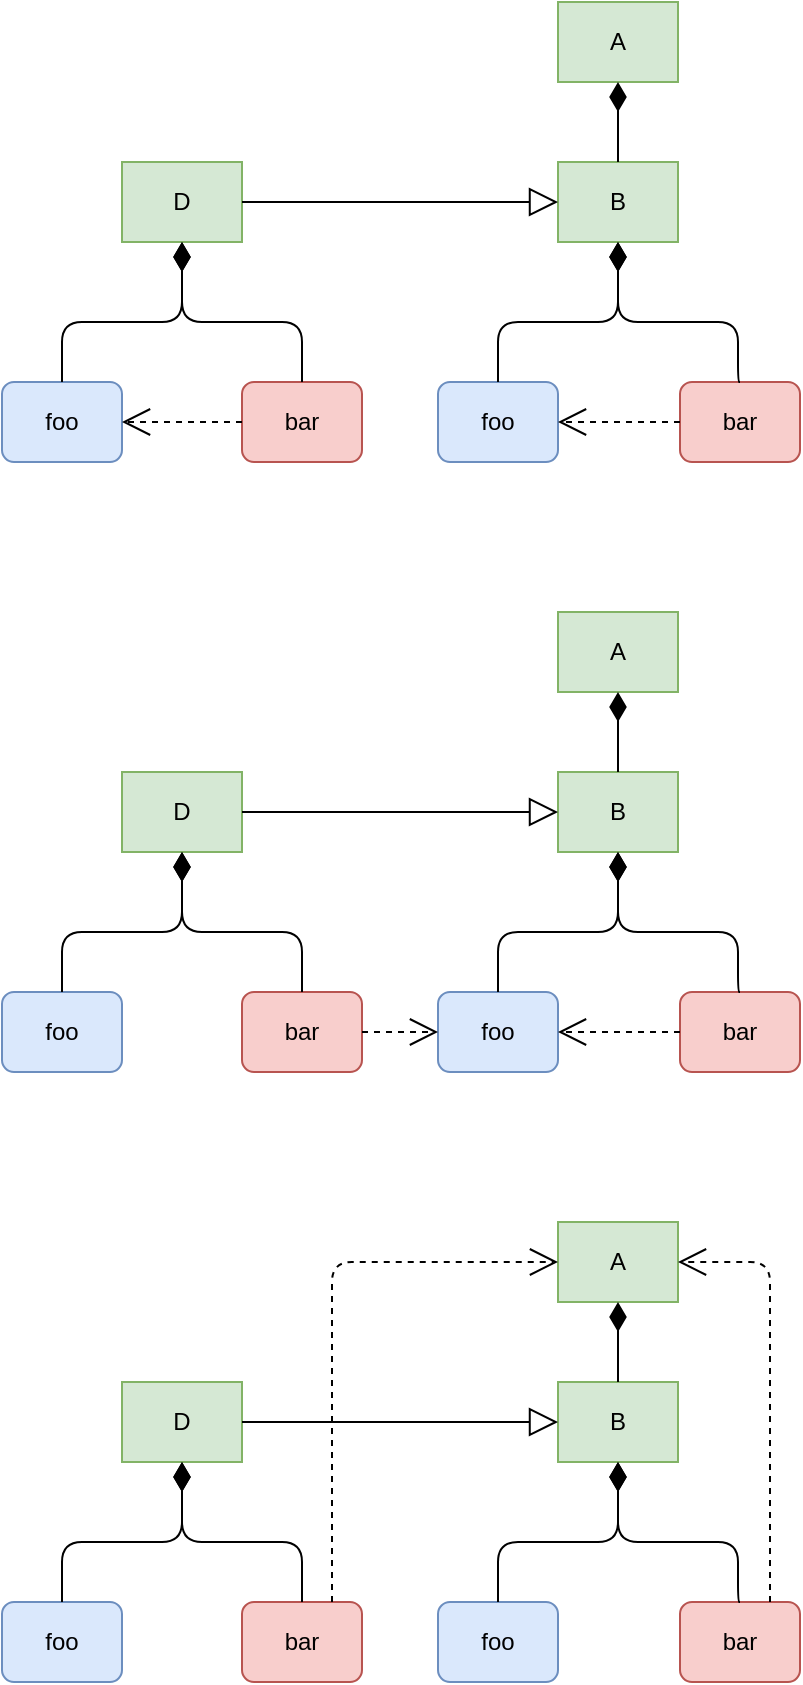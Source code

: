 <mxfile version="13.6.2" type="device"><diagram id="m_EPO4i9GyNIxP_G-OGp" name="Page-1"><mxGraphModel dx="1088" dy="968" grid="1" gridSize="10" guides="1" tooltips="1" connect="1" arrows="1" fold="1" page="1" pageScale="1" pageWidth="827" pageHeight="1169" math="0" shadow="0"><root><mxCell id="0"/><mxCell id="1" parent="0"/><mxCell id="fGiJlLng7dTFFNnTPy8S-1" value="A" style="rounded=0;whiteSpace=wrap;html=1;fillColor=#d5e8d4;strokeColor=#82b366;" vertex="1" parent="1"><mxGeometry x="380" y="280" width="60" height="40" as="geometry"/></mxCell><mxCell id="fGiJlLng7dTFFNnTPy8S-2" value="B" style="rounded=0;whiteSpace=wrap;html=1;fillColor=#d5e8d4;strokeColor=#82b366;" vertex="1" parent="1"><mxGeometry x="380" y="360" width="60" height="40" as="geometry"/></mxCell><mxCell id="fGiJlLng7dTFFNnTPy8S-3" value="foo" style="rounded=1;whiteSpace=wrap;html=1;fillColor=#dae8fc;strokeColor=#6c8ebf;" vertex="1" parent="1"><mxGeometry x="320" y="470" width="60" height="40" as="geometry"/></mxCell><mxCell id="fGiJlLng7dTFFNnTPy8S-4" value="bar" style="rounded=1;whiteSpace=wrap;html=1;fillColor=#f8cecc;strokeColor=#b85450;" vertex="1" parent="1"><mxGeometry x="441" y="470" width="60" height="40" as="geometry"/></mxCell><mxCell id="fGiJlLng7dTFFNnTPy8S-6" value="D" style="rounded=0;whiteSpace=wrap;html=1;fillColor=#d5e8d4;strokeColor=#82b366;" vertex="1" parent="1"><mxGeometry x="162" y="360" width="60" height="40" as="geometry"/></mxCell><mxCell id="fGiJlLng7dTFFNnTPy8S-7" value="foo" style="rounded=1;whiteSpace=wrap;html=1;fillColor=#dae8fc;strokeColor=#6c8ebf;" vertex="1" parent="1"><mxGeometry x="102" y="470" width="60" height="40" as="geometry"/></mxCell><mxCell id="fGiJlLng7dTFFNnTPy8S-8" value="bar" style="rounded=1;whiteSpace=wrap;html=1;fillColor=#f8cecc;strokeColor=#b85450;" vertex="1" parent="1"><mxGeometry x="222" y="470" width="60" height="40" as="geometry"/></mxCell><mxCell id="fGiJlLng7dTFFNnTPy8S-10" value="" style="endArrow=block;endSize=12;endFill=0;html=1;entryX=0;entryY=0.5;entryDx=0;entryDy=0;exitX=1;exitY=0.5;exitDx=0;exitDy=0;" edge="1" parent="1" source="fGiJlLng7dTFFNnTPy8S-6" target="fGiJlLng7dTFFNnTPy8S-2"><mxGeometry width="160" relative="1" as="geometry"><mxPoint x="631" y="380" as="sourcePoint"/><mxPoint x="441" y="380" as="targetPoint"/></mxGeometry></mxCell><mxCell id="fGiJlLng7dTFFNnTPy8S-11" value="" style="endArrow=diamondThin;endFill=1;endSize=12;html=1;entryX=0.5;entryY=1;entryDx=0;entryDy=0;exitX=0.5;exitY=0;exitDx=0;exitDy=0;" edge="1" parent="1" source="fGiJlLng7dTFFNnTPy8S-2" target="fGiJlLng7dTFFNnTPy8S-1"><mxGeometry width="160" relative="1" as="geometry"><mxPoint x="400" y="490" as="sourcePoint"/><mxPoint x="560" y="490" as="targetPoint"/></mxGeometry></mxCell><mxCell id="fGiJlLng7dTFFNnTPy8S-12" value="" style="endArrow=diamondThin;endFill=1;endSize=12;html=1;entryX=0.5;entryY=1;entryDx=0;entryDy=0;exitX=0.5;exitY=0;exitDx=0;exitDy=0;edgeStyle=orthogonalEdgeStyle;" edge="1" parent="1" source="fGiJlLng7dTFFNnTPy8S-3" target="fGiJlLng7dTFFNnTPy8S-2"><mxGeometry width="160" relative="1" as="geometry"><mxPoint x="420" y="370" as="sourcePoint"/><mxPoint x="420" y="310" as="targetPoint"/><Array as="points"><mxPoint x="350" y="440"/><mxPoint x="410" y="440"/></Array></mxGeometry></mxCell><mxCell id="fGiJlLng7dTFFNnTPy8S-13" value="" style="endArrow=diamondThin;endFill=1;endSize=12;html=1;entryX=0.5;entryY=1;entryDx=0;entryDy=0;exitX=0.5;exitY=0;exitDx=0;exitDy=0;edgeStyle=orthogonalEdgeStyle;" edge="1" parent="1" source="fGiJlLng7dTFFNnTPy8S-4" target="fGiJlLng7dTFFNnTPy8S-2"><mxGeometry width="160" relative="1" as="geometry"><mxPoint x="360" y="480" as="sourcePoint"/><mxPoint x="420" y="410" as="targetPoint"/><Array as="points"><mxPoint x="470" y="440"/><mxPoint x="410" y="440"/></Array></mxGeometry></mxCell><mxCell id="fGiJlLng7dTFFNnTPy8S-14" value="" style="endArrow=diamondThin;endFill=1;endSize=12;html=1;entryX=0.5;entryY=1;entryDx=0;entryDy=0;exitX=0.5;exitY=0;exitDx=0;exitDy=0;edgeStyle=orthogonalEdgeStyle;" edge="1" parent="1" source="fGiJlLng7dTFFNnTPy8S-7"><mxGeometry width="160" relative="1" as="geometry"><mxPoint x="132" y="470" as="sourcePoint"/><mxPoint x="192" y="400" as="targetPoint"/><Array as="points"><mxPoint x="132" y="440"/><mxPoint x="192" y="440"/></Array></mxGeometry></mxCell><mxCell id="fGiJlLng7dTFFNnTPy8S-19" value="" style="endArrow=diamondThin;endFill=1;endSize=12;html=1;entryX=0.5;entryY=1;entryDx=0;entryDy=0;exitX=0.5;exitY=0;exitDx=0;exitDy=0;edgeStyle=orthogonalEdgeStyle;" edge="1" parent="1"><mxGeometry width="160" relative="1" as="geometry"><mxPoint x="252" y="470" as="sourcePoint"/><mxPoint x="192" y="400" as="targetPoint"/><Array as="points"><mxPoint x="252" y="440"/><mxPoint x="192" y="440"/></Array></mxGeometry></mxCell><mxCell id="fGiJlLng7dTFFNnTPy8S-20" value="" style="endArrow=open;endSize=12;dashed=1;html=1;entryX=1;entryY=0.5;entryDx=0;entryDy=0;exitX=0;exitY=0.5;exitDx=0;exitDy=0;" edge="1" parent="1" source="fGiJlLng7dTFFNnTPy8S-4" target="fGiJlLng7dTFFNnTPy8S-3"><mxGeometry width="160" relative="1" as="geometry"><mxPoint x="390" y="570" as="sourcePoint"/><mxPoint x="550" y="570" as="targetPoint"/></mxGeometry></mxCell><mxCell id="fGiJlLng7dTFFNnTPy8S-21" value="" style="endArrow=open;endSize=12;dashed=1;html=1;exitX=0;exitY=0.5;exitDx=0;exitDy=0;" edge="1" parent="1" source="fGiJlLng7dTFFNnTPy8S-8"><mxGeometry width="160" relative="1" as="geometry"><mxPoint x="223" y="490" as="sourcePoint"/><mxPoint x="162" y="490" as="targetPoint"/></mxGeometry></mxCell><mxCell id="fGiJlLng7dTFFNnTPy8S-22" value="A" style="rounded=0;whiteSpace=wrap;html=1;fillColor=#d5e8d4;strokeColor=#82b366;" vertex="1" parent="1"><mxGeometry x="380" y="890" width="60" height="40" as="geometry"/></mxCell><mxCell id="fGiJlLng7dTFFNnTPy8S-23" value="B" style="rounded=0;whiteSpace=wrap;html=1;fillColor=#d5e8d4;strokeColor=#82b366;" vertex="1" parent="1"><mxGeometry x="380" y="970" width="60" height="40" as="geometry"/></mxCell><mxCell id="fGiJlLng7dTFFNnTPy8S-24" value="foo" style="rounded=1;whiteSpace=wrap;html=1;fillColor=#dae8fc;strokeColor=#6c8ebf;" vertex="1" parent="1"><mxGeometry x="320" y="1080" width="60" height="40" as="geometry"/></mxCell><mxCell id="fGiJlLng7dTFFNnTPy8S-25" value="bar" style="rounded=1;whiteSpace=wrap;html=1;fillColor=#f8cecc;strokeColor=#b85450;" vertex="1" parent="1"><mxGeometry x="441" y="1080" width="60" height="40" as="geometry"/></mxCell><mxCell id="fGiJlLng7dTFFNnTPy8S-26" value="D" style="rounded=0;whiteSpace=wrap;html=1;fillColor=#d5e8d4;strokeColor=#82b366;" vertex="1" parent="1"><mxGeometry x="162" y="970" width="60" height="40" as="geometry"/></mxCell><mxCell id="fGiJlLng7dTFFNnTPy8S-27" value="foo" style="rounded=1;whiteSpace=wrap;html=1;fillColor=#dae8fc;strokeColor=#6c8ebf;" vertex="1" parent="1"><mxGeometry x="102" y="1080" width="60" height="40" as="geometry"/></mxCell><mxCell id="fGiJlLng7dTFFNnTPy8S-28" value="bar" style="rounded=1;whiteSpace=wrap;html=1;fillColor=#f8cecc;strokeColor=#b85450;" vertex="1" parent="1"><mxGeometry x="222" y="1080" width="60" height="40" as="geometry"/></mxCell><mxCell id="fGiJlLng7dTFFNnTPy8S-29" value="" style="endArrow=block;endSize=12;endFill=0;html=1;entryX=0;entryY=0.5;entryDx=0;entryDy=0;exitX=1;exitY=0.5;exitDx=0;exitDy=0;" edge="1" parent="1" source="fGiJlLng7dTFFNnTPy8S-26" target="fGiJlLng7dTFFNnTPy8S-23"><mxGeometry width="160" relative="1" as="geometry"><mxPoint x="631" y="990" as="sourcePoint"/><mxPoint x="441" y="990" as="targetPoint"/></mxGeometry></mxCell><mxCell id="fGiJlLng7dTFFNnTPy8S-30" value="" style="endArrow=diamondThin;endFill=1;endSize=12;html=1;entryX=0.5;entryY=1;entryDx=0;entryDy=0;exitX=0.5;exitY=0;exitDx=0;exitDy=0;" edge="1" parent="1" source="fGiJlLng7dTFFNnTPy8S-23" target="fGiJlLng7dTFFNnTPy8S-22"><mxGeometry width="160" relative="1" as="geometry"><mxPoint x="400" y="1100" as="sourcePoint"/><mxPoint x="560" y="1100" as="targetPoint"/></mxGeometry></mxCell><mxCell id="fGiJlLng7dTFFNnTPy8S-31" value="" style="endArrow=diamondThin;endFill=1;endSize=12;html=1;entryX=0.5;entryY=1;entryDx=0;entryDy=0;exitX=0.5;exitY=0;exitDx=0;exitDy=0;edgeStyle=orthogonalEdgeStyle;" edge="1" parent="1" source="fGiJlLng7dTFFNnTPy8S-24" target="fGiJlLng7dTFFNnTPy8S-23"><mxGeometry width="160" relative="1" as="geometry"><mxPoint x="420" y="980" as="sourcePoint"/><mxPoint x="420" y="920" as="targetPoint"/><Array as="points"><mxPoint x="350" y="1050"/><mxPoint x="410" y="1050"/></Array></mxGeometry></mxCell><mxCell id="fGiJlLng7dTFFNnTPy8S-32" value="" style="endArrow=diamondThin;endFill=1;endSize=12;html=1;entryX=0.5;entryY=1;entryDx=0;entryDy=0;exitX=0.5;exitY=0;exitDx=0;exitDy=0;edgeStyle=orthogonalEdgeStyle;" edge="1" parent="1" source="fGiJlLng7dTFFNnTPy8S-25" target="fGiJlLng7dTFFNnTPy8S-23"><mxGeometry width="160" relative="1" as="geometry"><mxPoint x="360" y="1090" as="sourcePoint"/><mxPoint x="420" y="1020" as="targetPoint"/><Array as="points"><mxPoint x="470" y="1050"/><mxPoint x="410" y="1050"/></Array></mxGeometry></mxCell><mxCell id="fGiJlLng7dTFFNnTPy8S-33" value="" style="endArrow=diamondThin;endFill=1;endSize=12;html=1;entryX=0.5;entryY=1;entryDx=0;entryDy=0;exitX=0.5;exitY=0;exitDx=0;exitDy=0;edgeStyle=orthogonalEdgeStyle;" edge="1" parent="1" source="fGiJlLng7dTFFNnTPy8S-27"><mxGeometry width="160" relative="1" as="geometry"><mxPoint x="132" y="1080" as="sourcePoint"/><mxPoint x="192" y="1010" as="targetPoint"/><Array as="points"><mxPoint x="132" y="1050"/><mxPoint x="192" y="1050"/></Array></mxGeometry></mxCell><mxCell id="fGiJlLng7dTFFNnTPy8S-34" value="" style="endArrow=diamondThin;endFill=1;endSize=12;html=1;entryX=0.5;entryY=1;entryDx=0;entryDy=0;exitX=0.5;exitY=0;exitDx=0;exitDy=0;edgeStyle=orthogonalEdgeStyle;" edge="1" parent="1"><mxGeometry width="160" relative="1" as="geometry"><mxPoint x="252" y="1080" as="sourcePoint"/><mxPoint x="192" y="1010" as="targetPoint"/><Array as="points"><mxPoint x="252" y="1050"/><mxPoint x="192" y="1050"/></Array></mxGeometry></mxCell><mxCell id="fGiJlLng7dTFFNnTPy8S-35" value="" style="endArrow=open;endSize=12;dashed=1;html=1;entryX=1;entryY=0.5;entryDx=0;entryDy=0;exitX=0.75;exitY=0;exitDx=0;exitDy=0;edgeStyle=orthogonalEdgeStyle;" edge="1" parent="1" source="fGiJlLng7dTFFNnTPy8S-25" target="fGiJlLng7dTFFNnTPy8S-22"><mxGeometry width="160" relative="1" as="geometry"><mxPoint x="390" y="1180" as="sourcePoint"/><mxPoint x="550" y="1180" as="targetPoint"/></mxGeometry></mxCell><mxCell id="fGiJlLng7dTFFNnTPy8S-36" value="" style="endArrow=open;endSize=12;dashed=1;html=1;entryX=0;entryY=0.5;entryDx=0;entryDy=0;edgeStyle=orthogonalEdgeStyle;exitX=0.75;exitY=0;exitDx=0;exitDy=0;" edge="1" parent="1" source="fGiJlLng7dTFFNnTPy8S-28" target="fGiJlLng7dTFFNnTPy8S-22"><mxGeometry width="160" relative="1" as="geometry"><mxPoint x="223" y="1100" as="sourcePoint"/><mxPoint x="162" y="1100" as="targetPoint"/></mxGeometry></mxCell><mxCell id="fGiJlLng7dTFFNnTPy8S-37" value="A" style="rounded=0;whiteSpace=wrap;html=1;fillColor=#d5e8d4;strokeColor=#82b366;" vertex="1" parent="1"><mxGeometry x="380" y="585" width="60" height="40" as="geometry"/></mxCell><mxCell id="fGiJlLng7dTFFNnTPy8S-38" value="B" style="rounded=0;whiteSpace=wrap;html=1;fillColor=#d5e8d4;strokeColor=#82b366;" vertex="1" parent="1"><mxGeometry x="380" y="665" width="60" height="40" as="geometry"/></mxCell><mxCell id="fGiJlLng7dTFFNnTPy8S-39" value="foo" style="rounded=1;whiteSpace=wrap;html=1;fillColor=#dae8fc;strokeColor=#6c8ebf;" vertex="1" parent="1"><mxGeometry x="320" y="775" width="60" height="40" as="geometry"/></mxCell><mxCell id="fGiJlLng7dTFFNnTPy8S-40" value="bar" style="rounded=1;whiteSpace=wrap;html=1;fillColor=#f8cecc;strokeColor=#b85450;" vertex="1" parent="1"><mxGeometry x="441" y="775" width="60" height="40" as="geometry"/></mxCell><mxCell id="fGiJlLng7dTFFNnTPy8S-41" value="D" style="rounded=0;whiteSpace=wrap;html=1;fillColor=#d5e8d4;strokeColor=#82b366;" vertex="1" parent="1"><mxGeometry x="162" y="665" width="60" height="40" as="geometry"/></mxCell><mxCell id="fGiJlLng7dTFFNnTPy8S-42" value="foo" style="rounded=1;whiteSpace=wrap;html=1;fillColor=#dae8fc;strokeColor=#6c8ebf;" vertex="1" parent="1"><mxGeometry x="102" y="775" width="60" height="40" as="geometry"/></mxCell><mxCell id="fGiJlLng7dTFFNnTPy8S-43" value="bar" style="rounded=1;whiteSpace=wrap;html=1;fillColor=#f8cecc;strokeColor=#b85450;" vertex="1" parent="1"><mxGeometry x="222" y="775" width="60" height="40" as="geometry"/></mxCell><mxCell id="fGiJlLng7dTFFNnTPy8S-44" value="" style="endArrow=block;endSize=12;endFill=0;html=1;entryX=0;entryY=0.5;entryDx=0;entryDy=0;exitX=1;exitY=0.5;exitDx=0;exitDy=0;" edge="1" parent="1" source="fGiJlLng7dTFFNnTPy8S-41" target="fGiJlLng7dTFFNnTPy8S-38"><mxGeometry width="160" relative="1" as="geometry"><mxPoint x="631" y="685" as="sourcePoint"/><mxPoint x="441" y="685" as="targetPoint"/></mxGeometry></mxCell><mxCell id="fGiJlLng7dTFFNnTPy8S-45" value="" style="endArrow=diamondThin;endFill=1;endSize=12;html=1;entryX=0.5;entryY=1;entryDx=0;entryDy=0;exitX=0.5;exitY=0;exitDx=0;exitDy=0;" edge="1" parent="1" source="fGiJlLng7dTFFNnTPy8S-38" target="fGiJlLng7dTFFNnTPy8S-37"><mxGeometry width="160" relative="1" as="geometry"><mxPoint x="400" y="795" as="sourcePoint"/><mxPoint x="560" y="795" as="targetPoint"/></mxGeometry></mxCell><mxCell id="fGiJlLng7dTFFNnTPy8S-46" value="" style="endArrow=diamondThin;endFill=1;endSize=12;html=1;entryX=0.5;entryY=1;entryDx=0;entryDy=0;exitX=0.5;exitY=0;exitDx=0;exitDy=0;edgeStyle=orthogonalEdgeStyle;" edge="1" parent="1" source="fGiJlLng7dTFFNnTPy8S-39" target="fGiJlLng7dTFFNnTPy8S-38"><mxGeometry width="160" relative="1" as="geometry"><mxPoint x="420" y="675" as="sourcePoint"/><mxPoint x="420" y="615" as="targetPoint"/><Array as="points"><mxPoint x="350" y="745"/><mxPoint x="410" y="745"/></Array></mxGeometry></mxCell><mxCell id="fGiJlLng7dTFFNnTPy8S-47" value="" style="endArrow=diamondThin;endFill=1;endSize=12;html=1;entryX=0.5;entryY=1;entryDx=0;entryDy=0;exitX=0.5;exitY=0;exitDx=0;exitDy=0;edgeStyle=orthogonalEdgeStyle;" edge="1" parent="1" source="fGiJlLng7dTFFNnTPy8S-40" target="fGiJlLng7dTFFNnTPy8S-38"><mxGeometry width="160" relative="1" as="geometry"><mxPoint x="360" y="785" as="sourcePoint"/><mxPoint x="420" y="715" as="targetPoint"/><Array as="points"><mxPoint x="470" y="745"/><mxPoint x="410" y="745"/></Array></mxGeometry></mxCell><mxCell id="fGiJlLng7dTFFNnTPy8S-48" value="" style="endArrow=diamondThin;endFill=1;endSize=12;html=1;entryX=0.5;entryY=1;entryDx=0;entryDy=0;exitX=0.5;exitY=0;exitDx=0;exitDy=0;edgeStyle=orthogonalEdgeStyle;" edge="1" parent="1" source="fGiJlLng7dTFFNnTPy8S-42"><mxGeometry width="160" relative="1" as="geometry"><mxPoint x="132" y="775" as="sourcePoint"/><mxPoint x="192" y="705" as="targetPoint"/><Array as="points"><mxPoint x="132" y="745"/><mxPoint x="192" y="745"/></Array></mxGeometry></mxCell><mxCell id="fGiJlLng7dTFFNnTPy8S-49" value="" style="endArrow=diamondThin;endFill=1;endSize=12;html=1;entryX=0.5;entryY=1;entryDx=0;entryDy=0;exitX=0.5;exitY=0;exitDx=0;exitDy=0;edgeStyle=orthogonalEdgeStyle;" edge="1" parent="1"><mxGeometry width="160" relative="1" as="geometry"><mxPoint x="252" y="775" as="sourcePoint"/><mxPoint x="192" y="705" as="targetPoint"/><Array as="points"><mxPoint x="252" y="745"/><mxPoint x="192" y="745"/></Array></mxGeometry></mxCell><mxCell id="fGiJlLng7dTFFNnTPy8S-50" value="" style="endArrow=open;endSize=12;dashed=1;html=1;entryX=1;entryY=0.5;entryDx=0;entryDy=0;exitX=0;exitY=0.5;exitDx=0;exitDy=0;" edge="1" parent="1" source="fGiJlLng7dTFFNnTPy8S-40" target="fGiJlLng7dTFFNnTPy8S-39"><mxGeometry width="160" relative="1" as="geometry"><mxPoint x="390" y="875" as="sourcePoint"/><mxPoint x="550" y="875" as="targetPoint"/></mxGeometry></mxCell><mxCell id="fGiJlLng7dTFFNnTPy8S-51" value="" style="endArrow=open;endSize=12;dashed=1;html=1;" edge="1" parent="1" target="fGiJlLng7dTFFNnTPy8S-39"><mxGeometry width="160" relative="1" as="geometry"><mxPoint x="282" y="795" as="sourcePoint"/><mxPoint x="162" y="795" as="targetPoint"/></mxGeometry></mxCell></root></mxGraphModel></diagram></mxfile>